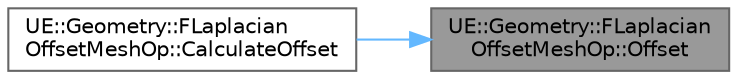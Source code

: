 digraph "UE::Geometry::FLaplacianOffsetMeshOp::Offset"
{
 // INTERACTIVE_SVG=YES
 // LATEX_PDF_SIZE
  bgcolor="transparent";
  edge [fontname=Helvetica,fontsize=10,labelfontname=Helvetica,labelfontsize=10];
  node [fontname=Helvetica,fontsize=10,shape=box,height=0.2,width=0.4];
  rankdir="RL";
  Node1 [id="Node000001",label="UE::Geometry::FLaplacian\lOffsetMeshOp::Offset",height=0.2,width=0.4,color="gray40", fillcolor="grey60", style="filled", fontcolor="black",tooltip=" "];
  Node1 -> Node2 [id="edge1_Node000001_Node000002",dir="back",color="steelblue1",style="solid",tooltip=" "];
  Node2 [id="Node000002",label="UE::Geometry::FLaplacian\lOffsetMeshOp::CalculateOffset",height=0.2,width=0.4,color="grey40", fillcolor="white", style="filled",URL="$dd/d99/classUE_1_1Geometry_1_1FLaplacianOffsetMeshOp.html#a38d93a52e149cb757fb40ce608980b0c",tooltip=" "];
}
